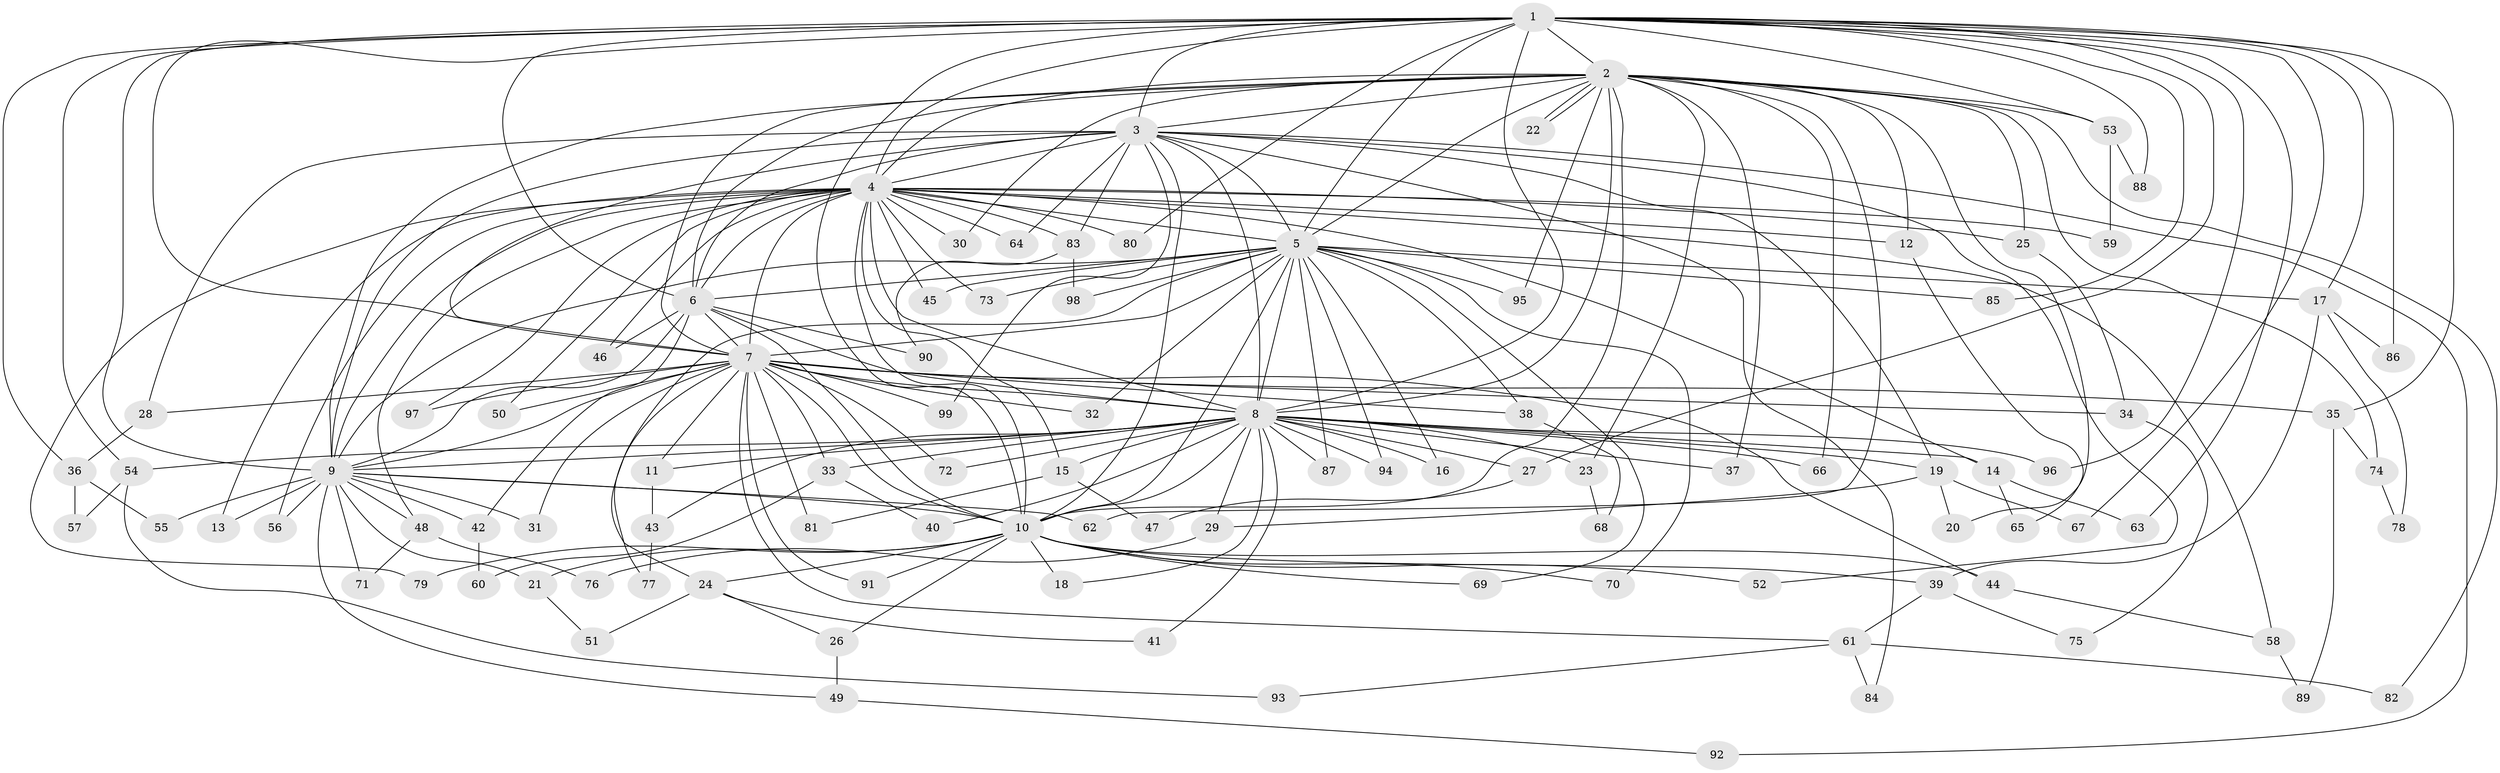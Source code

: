 // coarse degree distribution, {31: 0.02702702702702703, 21: 0.013513513513513514, 14: 0.013513513513513514, 20: 0.013513513513513514, 10: 0.013513513513513514, 24: 0.013513513513513514, 15: 0.013513513513513514, 3: 0.21621621621621623, 4: 0.0945945945945946, 2: 0.527027027027027, 5: 0.013513513513513514, 7: 0.013513513513513514, 1: 0.02702702702702703}
// Generated by graph-tools (version 1.1) at 2025/41/03/06/25 10:41:35]
// undirected, 99 vertices, 223 edges
graph export_dot {
graph [start="1"]
  node [color=gray90,style=filled];
  1;
  2;
  3;
  4;
  5;
  6;
  7;
  8;
  9;
  10;
  11;
  12;
  13;
  14;
  15;
  16;
  17;
  18;
  19;
  20;
  21;
  22;
  23;
  24;
  25;
  26;
  27;
  28;
  29;
  30;
  31;
  32;
  33;
  34;
  35;
  36;
  37;
  38;
  39;
  40;
  41;
  42;
  43;
  44;
  45;
  46;
  47;
  48;
  49;
  50;
  51;
  52;
  53;
  54;
  55;
  56;
  57;
  58;
  59;
  60;
  61;
  62;
  63;
  64;
  65;
  66;
  67;
  68;
  69;
  70;
  71;
  72;
  73;
  74;
  75;
  76;
  77;
  78;
  79;
  80;
  81;
  82;
  83;
  84;
  85;
  86;
  87;
  88;
  89;
  90;
  91;
  92;
  93;
  94;
  95;
  96;
  97;
  98;
  99;
  1 -- 2;
  1 -- 3;
  1 -- 4;
  1 -- 5;
  1 -- 6;
  1 -- 7;
  1 -- 8;
  1 -- 9;
  1 -- 10;
  1 -- 17;
  1 -- 27;
  1 -- 35;
  1 -- 36;
  1 -- 53;
  1 -- 54;
  1 -- 63;
  1 -- 67;
  1 -- 80;
  1 -- 85;
  1 -- 86;
  1 -- 88;
  1 -- 96;
  2 -- 3;
  2 -- 4;
  2 -- 5;
  2 -- 6;
  2 -- 7;
  2 -- 8;
  2 -- 9;
  2 -- 10;
  2 -- 12;
  2 -- 20;
  2 -- 22;
  2 -- 22;
  2 -- 23;
  2 -- 25;
  2 -- 30;
  2 -- 37;
  2 -- 53;
  2 -- 62;
  2 -- 66;
  2 -- 74;
  2 -- 82;
  2 -- 95;
  3 -- 4;
  3 -- 5;
  3 -- 6;
  3 -- 7;
  3 -- 8;
  3 -- 9;
  3 -- 10;
  3 -- 19;
  3 -- 28;
  3 -- 52;
  3 -- 64;
  3 -- 83;
  3 -- 84;
  3 -- 92;
  3 -- 99;
  4 -- 5;
  4 -- 6;
  4 -- 7;
  4 -- 8;
  4 -- 9;
  4 -- 10;
  4 -- 12;
  4 -- 13;
  4 -- 14;
  4 -- 15;
  4 -- 25;
  4 -- 30;
  4 -- 45;
  4 -- 46;
  4 -- 48;
  4 -- 50;
  4 -- 56;
  4 -- 58;
  4 -- 59;
  4 -- 64;
  4 -- 73;
  4 -- 79;
  4 -- 80;
  4 -- 83;
  4 -- 97;
  5 -- 6;
  5 -- 7;
  5 -- 8;
  5 -- 9;
  5 -- 10;
  5 -- 16;
  5 -- 17;
  5 -- 24;
  5 -- 32;
  5 -- 38;
  5 -- 45;
  5 -- 69;
  5 -- 70;
  5 -- 73;
  5 -- 85;
  5 -- 87;
  5 -- 94;
  5 -- 95;
  5 -- 98;
  6 -- 7;
  6 -- 8;
  6 -- 9;
  6 -- 10;
  6 -- 42;
  6 -- 46;
  6 -- 90;
  7 -- 8;
  7 -- 9;
  7 -- 10;
  7 -- 11;
  7 -- 28;
  7 -- 31;
  7 -- 32;
  7 -- 33;
  7 -- 34;
  7 -- 35;
  7 -- 38;
  7 -- 44;
  7 -- 50;
  7 -- 61;
  7 -- 72;
  7 -- 77;
  7 -- 81;
  7 -- 91;
  7 -- 97;
  7 -- 99;
  8 -- 9;
  8 -- 10;
  8 -- 11;
  8 -- 14;
  8 -- 15;
  8 -- 16;
  8 -- 18;
  8 -- 19;
  8 -- 23;
  8 -- 27;
  8 -- 29;
  8 -- 33;
  8 -- 37;
  8 -- 40;
  8 -- 41;
  8 -- 43;
  8 -- 54;
  8 -- 66;
  8 -- 72;
  8 -- 87;
  8 -- 94;
  8 -- 96;
  9 -- 10;
  9 -- 13;
  9 -- 21;
  9 -- 31;
  9 -- 42;
  9 -- 48;
  9 -- 49;
  9 -- 55;
  9 -- 56;
  9 -- 62;
  9 -- 71;
  10 -- 18;
  10 -- 21;
  10 -- 24;
  10 -- 26;
  10 -- 39;
  10 -- 44;
  10 -- 52;
  10 -- 69;
  10 -- 70;
  10 -- 79;
  10 -- 91;
  11 -- 43;
  12 -- 65;
  14 -- 63;
  14 -- 65;
  15 -- 47;
  15 -- 81;
  17 -- 39;
  17 -- 78;
  17 -- 86;
  19 -- 20;
  19 -- 29;
  19 -- 67;
  21 -- 51;
  23 -- 68;
  24 -- 26;
  24 -- 41;
  24 -- 51;
  25 -- 34;
  26 -- 49;
  27 -- 47;
  28 -- 36;
  29 -- 76;
  33 -- 40;
  33 -- 60;
  34 -- 75;
  35 -- 74;
  35 -- 89;
  36 -- 55;
  36 -- 57;
  38 -- 68;
  39 -- 61;
  39 -- 75;
  42 -- 60;
  43 -- 77;
  44 -- 58;
  48 -- 71;
  48 -- 76;
  49 -- 92;
  53 -- 59;
  53 -- 88;
  54 -- 57;
  54 -- 93;
  58 -- 89;
  61 -- 82;
  61 -- 84;
  61 -- 93;
  74 -- 78;
  83 -- 90;
  83 -- 98;
}
